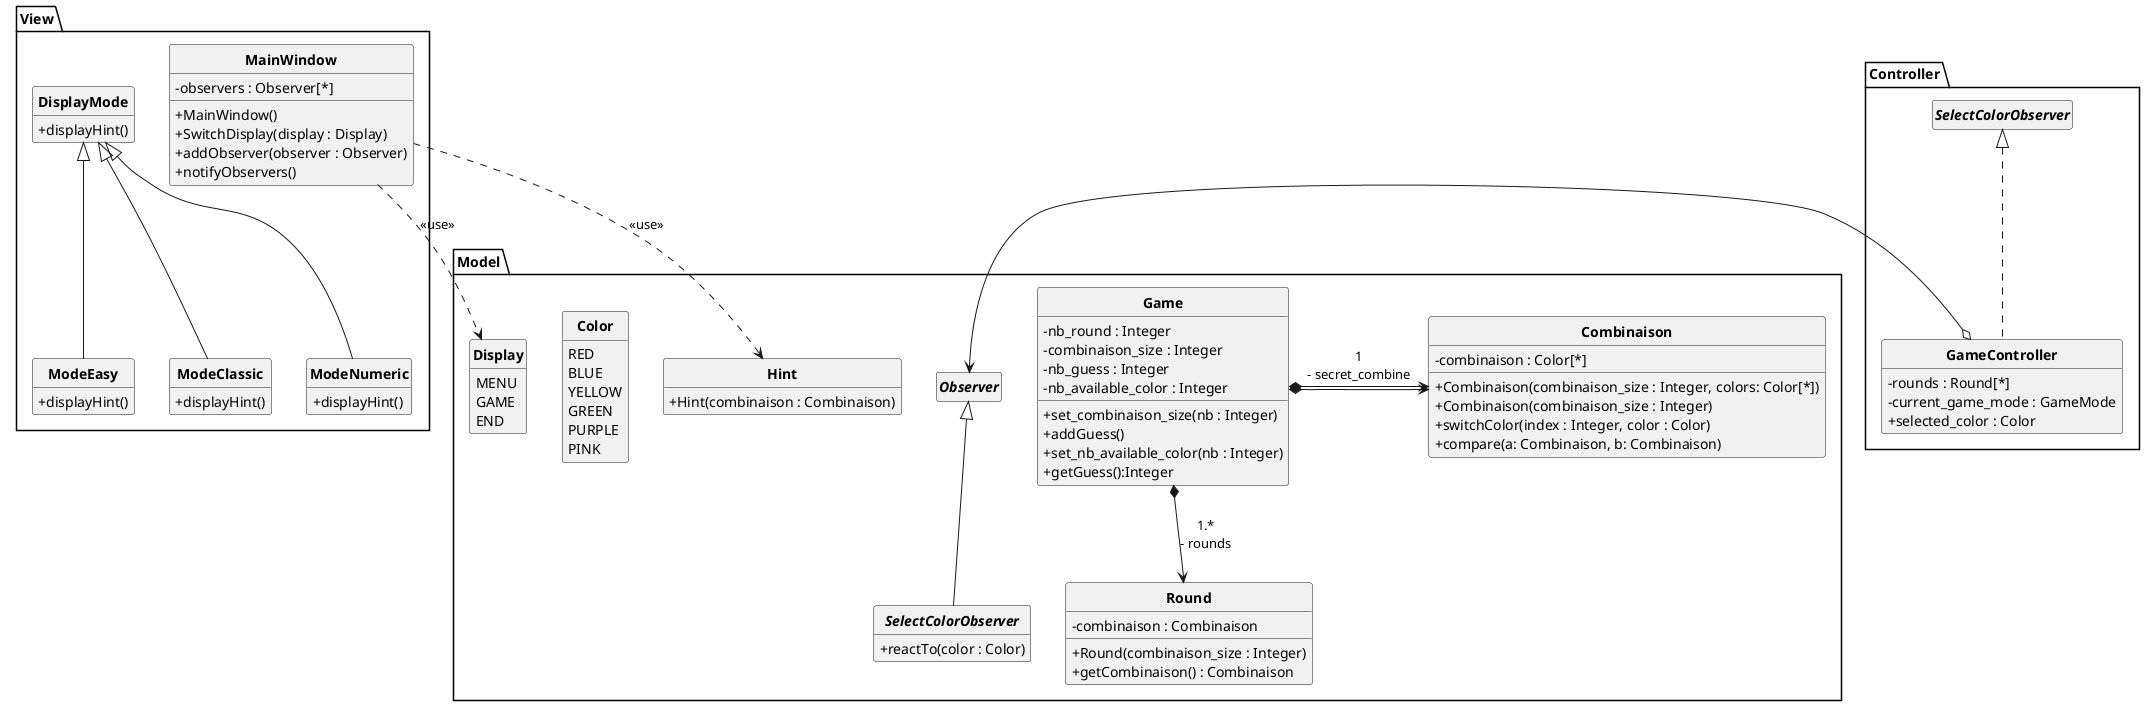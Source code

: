 @startuml
'https://plantuml.com/sequence-diagram
skinparam classAttributeIconSize 0
skinparam classFontStyle Bold
skinparam style strictuml
hide empty members

package Model{
    interface Observer{}
    interface SelectColorObserver implements Observer{
        + reactTo(color : Color)
    }

    class Combinaison {
        - combinaison : Color[*]
        + Combinaison(combinaison_size : Integer, colors: Color[*])
        + Combinaison(combinaison_size : Integer)
        + switchColor(index : Integer, color : Color)
        + compare(a: Combinaison, b: Combinaison)
    }

    enum Display{
        MENU
        GAME
        END
    }

    enum Color {
        RED
        BLUE
        YELLOW
        GREEN
        PURPLE
        PINK
    }

    class Hint {
        + Hint(combinaison : Combinaison)
    }

    class Game {
        - nb_round : Integer
        - combinaison_size : Integer
        - nb_guess : Integer
        - nb_available_color : Integer
        + set_combinaison_size(nb : Integer)
        + addGuess()
        + set_nb_available_color(nb : Integer)
        + getGuess():Integer
    }

    class Round {
        - combinaison : Combinaison
        + Round(combinaison_size : Integer)
        + getCombinaison() : Combinaison
    }
    Game *--> Round : "1.*\n- rounds"
    Game *-> Combinaison : "1\n- secret_combine"
    Game *-> Combinaison
}

package View {
    class MainWindow {
        - observers : Observer[*]
        + MainWindow()
        + SwitchDisplay(display : Display)
        + addObserver(observer : Observer)
        + notifyObservers()
    }

    class DisplayMode {
        + displayHint()
    }

    class ModeEasy extends DisplayMode {
      + displayHint()
    }
    class ModeClassic extends DisplayMode {
      + displayHint()
    }
    class ModeNumeric extends DisplayMode {
      + displayHint()
    }
}


package Controller{
    class GameController implements SelectColorObserver {
        - rounds : Round[*]
        - current_game_mode : GameMode
        + selected_color : Color
    }
}
GameController o-> Observer

MainWindow ..> Hint: <<use>>
MainWindow ..> Display: <<use>>

@enduml